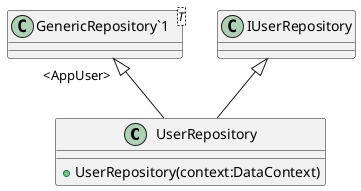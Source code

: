 @startuml
class UserRepository {
    + UserRepository(context:DataContext)
}
class "GenericRepository`1"<T> {
}
"GenericRepository`1" "<AppUser>" <|-- UserRepository
IUserRepository <|-- UserRepository
@enduml
